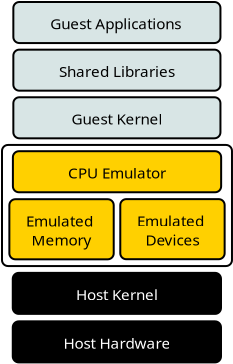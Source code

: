 <?xml version="1.0" encoding="UTF-8"?>
<dia:diagram xmlns:dia="http://www.lysator.liu.se/~alla/dia/">
  <dia:layer name="Background" visible="true" active="true">
    <dia:group>
      <dia:object type="Flowchart - Box" version="0" id="O0">
        <dia:attribute name="obj_pos">
          <dia:point val="-15.571,-92.792"/>
        </dia:attribute>
        <dia:attribute name="obj_bb">
          <dia:rectangle val="-15.621,-92.842;-5.167,-90.69"/>
        </dia:attribute>
        <dia:attribute name="elem_corner">
          <dia:point val="-15.571,-92.792"/>
        </dia:attribute>
        <dia:attribute name="elem_width">
          <dia:real val="10.355"/>
        </dia:attribute>
        <dia:attribute name="elem_height">
          <dia:real val="2.052"/>
        </dia:attribute>
        <dia:attribute name="border_width">
          <dia:real val="0.1"/>
        </dia:attribute>
        <dia:attribute name="inner_color">
          <dia:color val="#d8e5e5"/>
        </dia:attribute>
        <dia:attribute name="show_background">
          <dia:boolean val="true"/>
        </dia:attribute>
        <dia:attribute name="corner_radius">
          <dia:real val="0.3"/>
        </dia:attribute>
        <dia:attribute name="padding">
          <dia:real val="0.5"/>
        </dia:attribute>
        <dia:attribute name="text">
          <dia:composite type="text">
            <dia:attribute name="string">
              <dia:string>#Guest Applications#</dia:string>
            </dia:attribute>
            <dia:attribute name="font">
              <dia:font family="Monaco" style="0" name="Courier"/>
            </dia:attribute>
            <dia:attribute name="height">
              <dia:real val="0.952"/>
            </dia:attribute>
            <dia:attribute name="pos">
              <dia:point val="-10.394,-91.48"/>
            </dia:attribute>
            <dia:attribute name="color">
              <dia:color val="#000000"/>
            </dia:attribute>
            <dia:attribute name="alignment">
              <dia:enum val="1"/>
            </dia:attribute>
          </dia:composite>
        </dia:attribute>
      </dia:object>
      <dia:object type="Flowchart - Box" version="0" id="O1">
        <dia:attribute name="obj_pos">
          <dia:point val="-15.571,-90.41"/>
        </dia:attribute>
        <dia:attribute name="obj_bb">
          <dia:rectangle val="-15.621,-90.46;-5.167,-88.308"/>
        </dia:attribute>
        <dia:attribute name="elem_corner">
          <dia:point val="-15.571,-90.41"/>
        </dia:attribute>
        <dia:attribute name="elem_width">
          <dia:real val="10.355"/>
        </dia:attribute>
        <dia:attribute name="elem_height">
          <dia:real val="2.052"/>
        </dia:attribute>
        <dia:attribute name="border_width">
          <dia:real val="0.1"/>
        </dia:attribute>
        <dia:attribute name="inner_color">
          <dia:color val="#d8e5e5"/>
        </dia:attribute>
        <dia:attribute name="show_background">
          <dia:boolean val="true"/>
        </dia:attribute>
        <dia:attribute name="corner_radius">
          <dia:real val="0.3"/>
        </dia:attribute>
        <dia:attribute name="padding">
          <dia:real val="0.5"/>
        </dia:attribute>
        <dia:attribute name="text">
          <dia:composite type="text">
            <dia:attribute name="string">
              <dia:string>#Shared Libraries#</dia:string>
            </dia:attribute>
            <dia:attribute name="font">
              <dia:font family="Monaco" style="0" name="Courier"/>
            </dia:attribute>
            <dia:attribute name="height">
              <dia:real val="0.952"/>
            </dia:attribute>
            <dia:attribute name="pos">
              <dia:point val="-10.394,-89.098"/>
            </dia:attribute>
            <dia:attribute name="color">
              <dia:color val="#000000"/>
            </dia:attribute>
            <dia:attribute name="alignment">
              <dia:enum val="1"/>
            </dia:attribute>
          </dia:composite>
        </dia:attribute>
      </dia:object>
      <dia:object type="Flowchart - Box" version="0" id="O2">
        <dia:attribute name="obj_pos">
          <dia:point val="-15.571,-88.029"/>
        </dia:attribute>
        <dia:attribute name="obj_bb">
          <dia:rectangle val="-15.621,-88.079;-5.167,-85.926"/>
        </dia:attribute>
        <dia:attribute name="elem_corner">
          <dia:point val="-15.571,-88.029"/>
        </dia:attribute>
        <dia:attribute name="elem_width">
          <dia:real val="10.355"/>
        </dia:attribute>
        <dia:attribute name="elem_height">
          <dia:real val="2.052"/>
        </dia:attribute>
        <dia:attribute name="border_width">
          <dia:real val="0.1"/>
        </dia:attribute>
        <dia:attribute name="inner_color">
          <dia:color val="#d8e5e5"/>
        </dia:attribute>
        <dia:attribute name="show_background">
          <dia:boolean val="true"/>
        </dia:attribute>
        <dia:attribute name="corner_radius">
          <dia:real val="0.3"/>
        </dia:attribute>
        <dia:attribute name="padding">
          <dia:real val="0.5"/>
        </dia:attribute>
        <dia:attribute name="text">
          <dia:composite type="text">
            <dia:attribute name="string">
              <dia:string>#Guest Kernel#</dia:string>
            </dia:attribute>
            <dia:attribute name="font">
              <dia:font family="Monaco" style="0" name="Courier"/>
            </dia:attribute>
            <dia:attribute name="height">
              <dia:real val="0.952"/>
            </dia:attribute>
            <dia:attribute name="pos">
              <dia:point val="-10.394,-86.716"/>
            </dia:attribute>
            <dia:attribute name="color">
              <dia:color val="#000000"/>
            </dia:attribute>
            <dia:attribute name="alignment">
              <dia:enum val="1"/>
            </dia:attribute>
          </dia:composite>
        </dia:attribute>
      </dia:object>
    </dia:group>
    <dia:group>
      <dia:object type="Flowchart - Box" version="0" id="O3">
        <dia:attribute name="obj_pos">
          <dia:point val="-15.6,-79.249"/>
        </dia:attribute>
        <dia:attribute name="obj_bb">
          <dia:rectangle val="-15.65,-79.299;-5.138,-77.147"/>
        </dia:attribute>
        <dia:attribute name="elem_corner">
          <dia:point val="-15.6,-79.249"/>
        </dia:attribute>
        <dia:attribute name="elem_width">
          <dia:real val="10.412"/>
        </dia:attribute>
        <dia:attribute name="elem_height">
          <dia:real val="2.052"/>
        </dia:attribute>
        <dia:attribute name="border_width">
          <dia:real val="0.1"/>
        </dia:attribute>
        <dia:attribute name="inner_color">
          <dia:color val="#000000"/>
        </dia:attribute>
        <dia:attribute name="show_background">
          <dia:boolean val="true"/>
        </dia:attribute>
        <dia:attribute name="corner_radius">
          <dia:real val="0.3"/>
        </dia:attribute>
        <dia:attribute name="padding">
          <dia:real val="0.5"/>
        </dia:attribute>
        <dia:attribute name="text">
          <dia:composite type="text">
            <dia:attribute name="string">
              <dia:string>#Host Kernel#</dia:string>
            </dia:attribute>
            <dia:attribute name="font">
              <dia:font family="Monaco" style="0" name="Courier"/>
            </dia:attribute>
            <dia:attribute name="height">
              <dia:real val="0.952"/>
            </dia:attribute>
            <dia:attribute name="pos">
              <dia:point val="-10.394,-77.936"/>
            </dia:attribute>
            <dia:attribute name="color">
              <dia:color val="#ffffff"/>
            </dia:attribute>
            <dia:attribute name="alignment">
              <dia:enum val="1"/>
            </dia:attribute>
          </dia:composite>
        </dia:attribute>
      </dia:object>
      <dia:object type="Flowchart - Box" version="0" id="O4">
        <dia:attribute name="obj_pos">
          <dia:point val="-15.6,-76.824"/>
        </dia:attribute>
        <dia:attribute name="obj_bb">
          <dia:rectangle val="-15.65,-76.874;-5.138,-74.721"/>
        </dia:attribute>
        <dia:attribute name="elem_corner">
          <dia:point val="-15.6,-76.824"/>
        </dia:attribute>
        <dia:attribute name="elem_width">
          <dia:real val="10.412"/>
        </dia:attribute>
        <dia:attribute name="elem_height">
          <dia:real val="2.052"/>
        </dia:attribute>
        <dia:attribute name="border_width">
          <dia:real val="0.1"/>
        </dia:attribute>
        <dia:attribute name="inner_color">
          <dia:color val="#000000"/>
        </dia:attribute>
        <dia:attribute name="show_background">
          <dia:boolean val="true"/>
        </dia:attribute>
        <dia:attribute name="corner_radius">
          <dia:real val="0.3"/>
        </dia:attribute>
        <dia:attribute name="padding">
          <dia:real val="0.5"/>
        </dia:attribute>
        <dia:attribute name="text">
          <dia:composite type="text">
            <dia:attribute name="string">
              <dia:string>#Host Hardware#</dia:string>
            </dia:attribute>
            <dia:attribute name="font">
              <dia:font family="Monaco" style="0" name="Courier"/>
            </dia:attribute>
            <dia:attribute name="height">
              <dia:real val="0.952"/>
            </dia:attribute>
            <dia:attribute name="pos">
              <dia:point val="-10.394,-75.511"/>
            </dia:attribute>
            <dia:attribute name="color">
              <dia:color val="#ffffff"/>
            </dia:attribute>
            <dia:attribute name="alignment">
              <dia:enum val="1"/>
            </dia:attribute>
          </dia:composite>
        </dia:attribute>
      </dia:object>
    </dia:group>
    <dia:group>
      <dia:object type="Flowchart - Box" version="0" id="O5">
        <dia:attribute name="obj_pos">
          <dia:point val="-15.593,-85.331"/>
        </dia:attribute>
        <dia:attribute name="obj_bb">
          <dia:rectangle val="-15.643,-85.381;-5.131,-83.228"/>
        </dia:attribute>
        <dia:attribute name="elem_corner">
          <dia:point val="-15.593,-85.331"/>
        </dia:attribute>
        <dia:attribute name="elem_width">
          <dia:real val="10.412"/>
        </dia:attribute>
        <dia:attribute name="elem_height">
          <dia:real val="2.052"/>
        </dia:attribute>
        <dia:attribute name="border_width">
          <dia:real val="0.1"/>
        </dia:attribute>
        <dia:attribute name="inner_color">
          <dia:color val="#ffd000"/>
        </dia:attribute>
        <dia:attribute name="show_background">
          <dia:boolean val="true"/>
        </dia:attribute>
        <dia:attribute name="corner_radius">
          <dia:real val="0.3"/>
        </dia:attribute>
        <dia:attribute name="padding">
          <dia:real val="0.5"/>
        </dia:attribute>
        <dia:attribute name="text">
          <dia:composite type="text">
            <dia:attribute name="string">
              <dia:string>#CPU Emulator#</dia:string>
            </dia:attribute>
            <dia:attribute name="font">
              <dia:font family="Monaco" style="0" name="Courier"/>
            </dia:attribute>
            <dia:attribute name="height">
              <dia:real val="0.952"/>
            </dia:attribute>
            <dia:attribute name="pos">
              <dia:point val="-10.387,-84.019"/>
            </dia:attribute>
            <dia:attribute name="color">
              <dia:color val="#000000"/>
            </dia:attribute>
            <dia:attribute name="alignment">
              <dia:enum val="1"/>
            </dia:attribute>
          </dia:composite>
        </dia:attribute>
      </dia:object>
      <dia:group>
        <dia:object type="Flowchart - Box" version="0" id="O6">
          <dia:attribute name="obj_pos">
            <dia:point val="-15.77,-82.931"/>
          </dia:attribute>
          <dia:attribute name="obj_bb">
            <dia:rectangle val="-15.82,-82.981;-10.503,-79.876"/>
          </dia:attribute>
          <dia:attribute name="elem_corner">
            <dia:point val="-15.77,-82.931"/>
          </dia:attribute>
          <dia:attribute name="elem_width">
            <dia:real val="5.218"/>
          </dia:attribute>
          <dia:attribute name="elem_height">
            <dia:real val="3.005"/>
          </dia:attribute>
          <dia:attribute name="border_width">
            <dia:real val="0.1"/>
          </dia:attribute>
          <dia:attribute name="inner_color">
            <dia:color val="#ffd000"/>
          </dia:attribute>
          <dia:attribute name="show_background">
            <dia:boolean val="true"/>
          </dia:attribute>
          <dia:attribute name="corner_radius">
            <dia:real val="0.3"/>
          </dia:attribute>
          <dia:attribute name="padding">
            <dia:real val="0.5"/>
          </dia:attribute>
          <dia:attribute name="text">
            <dia:composite type="text">
              <dia:attribute name="string">
                <dia:string>#Emulated 
Memory#</dia:string>
              </dia:attribute>
              <dia:attribute name="font">
                <dia:font family="Monaco" style="0" name="Courier"/>
              </dia:attribute>
              <dia:attribute name="height">
                <dia:real val="0.952"/>
              </dia:attribute>
              <dia:attribute name="pos">
                <dia:point val="-13.162,-81.619"/>
              </dia:attribute>
              <dia:attribute name="color">
                <dia:color val="#000000"/>
              </dia:attribute>
              <dia:attribute name="alignment">
                <dia:enum val="1"/>
              </dia:attribute>
            </dia:composite>
          </dia:attribute>
        </dia:object>
        <dia:object type="Flowchart - Box" version="0" id="O7">
          <dia:attribute name="obj_pos">
            <dia:point val="-10.224,-82.936"/>
          </dia:attribute>
          <dia:attribute name="obj_bb">
            <dia:rectangle val="-10.274,-82.986;-4.956,-79.881"/>
          </dia:attribute>
          <dia:attribute name="elem_corner">
            <dia:point val="-10.224,-82.936"/>
          </dia:attribute>
          <dia:attribute name="elem_width">
            <dia:real val="5.218"/>
          </dia:attribute>
          <dia:attribute name="elem_height">
            <dia:real val="3.005"/>
          </dia:attribute>
          <dia:attribute name="border_width">
            <dia:real val="0.1"/>
          </dia:attribute>
          <dia:attribute name="inner_color">
            <dia:color val="#ffd000"/>
          </dia:attribute>
          <dia:attribute name="show_background">
            <dia:boolean val="true"/>
          </dia:attribute>
          <dia:attribute name="corner_radius">
            <dia:real val="0.3"/>
          </dia:attribute>
          <dia:attribute name="padding">
            <dia:real val="0.5"/>
          </dia:attribute>
          <dia:attribute name="text">
            <dia:composite type="text">
              <dia:attribute name="string">
                <dia:string>#Emulated 
Devices#</dia:string>
              </dia:attribute>
              <dia:attribute name="font">
                <dia:font family="Monaco" style="0" name="Courier"/>
              </dia:attribute>
              <dia:attribute name="height">
                <dia:real val="0.952"/>
              </dia:attribute>
              <dia:attribute name="pos">
                <dia:point val="-7.615,-81.623"/>
              </dia:attribute>
              <dia:attribute name="color">
                <dia:color val="#000000"/>
              </dia:attribute>
              <dia:attribute name="alignment">
                <dia:enum val="1"/>
              </dia:attribute>
            </dia:composite>
          </dia:attribute>
        </dia:object>
      </dia:group>
    </dia:group>
    <dia:object type="Standard - Box" version="0" id="O8">
      <dia:attribute name="obj_pos">
        <dia:point val="-16.138,-85.644"/>
      </dia:attribute>
      <dia:attribute name="obj_bb">
        <dia:rectangle val="-16.188,-85.694;-4.589,-79.54"/>
      </dia:attribute>
      <dia:attribute name="elem_corner">
        <dia:point val="-16.138,-85.644"/>
      </dia:attribute>
      <dia:attribute name="elem_width">
        <dia:real val="11.499"/>
      </dia:attribute>
      <dia:attribute name="elem_height">
        <dia:real val="6.054"/>
      </dia:attribute>
      <dia:attribute name="border_width">
        <dia:real val="0.1"/>
      </dia:attribute>
      <dia:attribute name="show_background">
        <dia:boolean val="false"/>
      </dia:attribute>
      <dia:attribute name="corner_radius">
        <dia:real val="0.3"/>
      </dia:attribute>
    </dia:object>
    <dia:object type="Standard - Text" version="1" id="O9">
      <dia:attribute name="obj_pos">
        <dia:point val="-2.902,-83.802"/>
      </dia:attribute>
      <dia:attribute name="obj_bb">
        <dia:rectangle val="-2.902,-84.397;-2.902,-83.652"/>
      </dia:attribute>
      <dia:attribute name="text">
        <dia:composite type="text">
          <dia:attribute name="string">
            <dia:string>##</dia:string>
          </dia:attribute>
          <dia:attribute name="font">
            <dia:font family="sans" style="0" name="Helvetica"/>
          </dia:attribute>
          <dia:attribute name="height">
            <dia:real val="0.8"/>
          </dia:attribute>
          <dia:attribute name="pos">
            <dia:point val="-2.902,-83.802"/>
          </dia:attribute>
          <dia:attribute name="color">
            <dia:color val="#000000"/>
          </dia:attribute>
          <dia:attribute name="alignment">
            <dia:enum val="0"/>
          </dia:attribute>
        </dia:composite>
      </dia:attribute>
      <dia:attribute name="valign">
        <dia:enum val="3"/>
      </dia:attribute>
    </dia:object>
    <dia:object type="Standard - Text" version="1" id="O10">
      <dia:attribute name="obj_pos">
        <dia:point val="-1.475,-84.784"/>
      </dia:attribute>
      <dia:attribute name="obj_bb">
        <dia:rectangle val="-1.475,-85.379;-1.475,-84.633"/>
      </dia:attribute>
      <dia:attribute name="text">
        <dia:composite type="text">
          <dia:attribute name="string">
            <dia:string>##</dia:string>
          </dia:attribute>
          <dia:attribute name="font">
            <dia:font family="sans" style="0" name="Helvetica"/>
          </dia:attribute>
          <dia:attribute name="height">
            <dia:real val="0.8"/>
          </dia:attribute>
          <dia:attribute name="pos">
            <dia:point val="-1.475,-84.784"/>
          </dia:attribute>
          <dia:attribute name="color">
            <dia:color val="#000000"/>
          </dia:attribute>
          <dia:attribute name="alignment">
            <dia:enum val="0"/>
          </dia:attribute>
        </dia:composite>
      </dia:attribute>
      <dia:attribute name="valign">
        <dia:enum val="3"/>
      </dia:attribute>
    </dia:object>
    <dia:object type="Standard - Text" version="1" id="O11">
      <dia:attribute name="obj_pos">
        <dia:point val="-2.516,-83.892"/>
      </dia:attribute>
      <dia:attribute name="obj_bb">
        <dia:rectangle val="-2.516,-84.487;-2.516,-83.742"/>
      </dia:attribute>
      <dia:attribute name="text">
        <dia:composite type="text">
          <dia:attribute name="string">
            <dia:string>##</dia:string>
          </dia:attribute>
          <dia:attribute name="font">
            <dia:font family="sans" style="0" name="Helvetica"/>
          </dia:attribute>
          <dia:attribute name="height">
            <dia:real val="0.8"/>
          </dia:attribute>
          <dia:attribute name="pos">
            <dia:point val="-2.516,-83.892"/>
          </dia:attribute>
          <dia:attribute name="color">
            <dia:color val="#000000"/>
          </dia:attribute>
          <dia:attribute name="alignment">
            <dia:enum val="0"/>
          </dia:attribute>
        </dia:composite>
      </dia:attribute>
      <dia:attribute name="valign">
        <dia:enum val="3"/>
      </dia:attribute>
    </dia:object>
  </dia:layer>
</dia:diagram>
